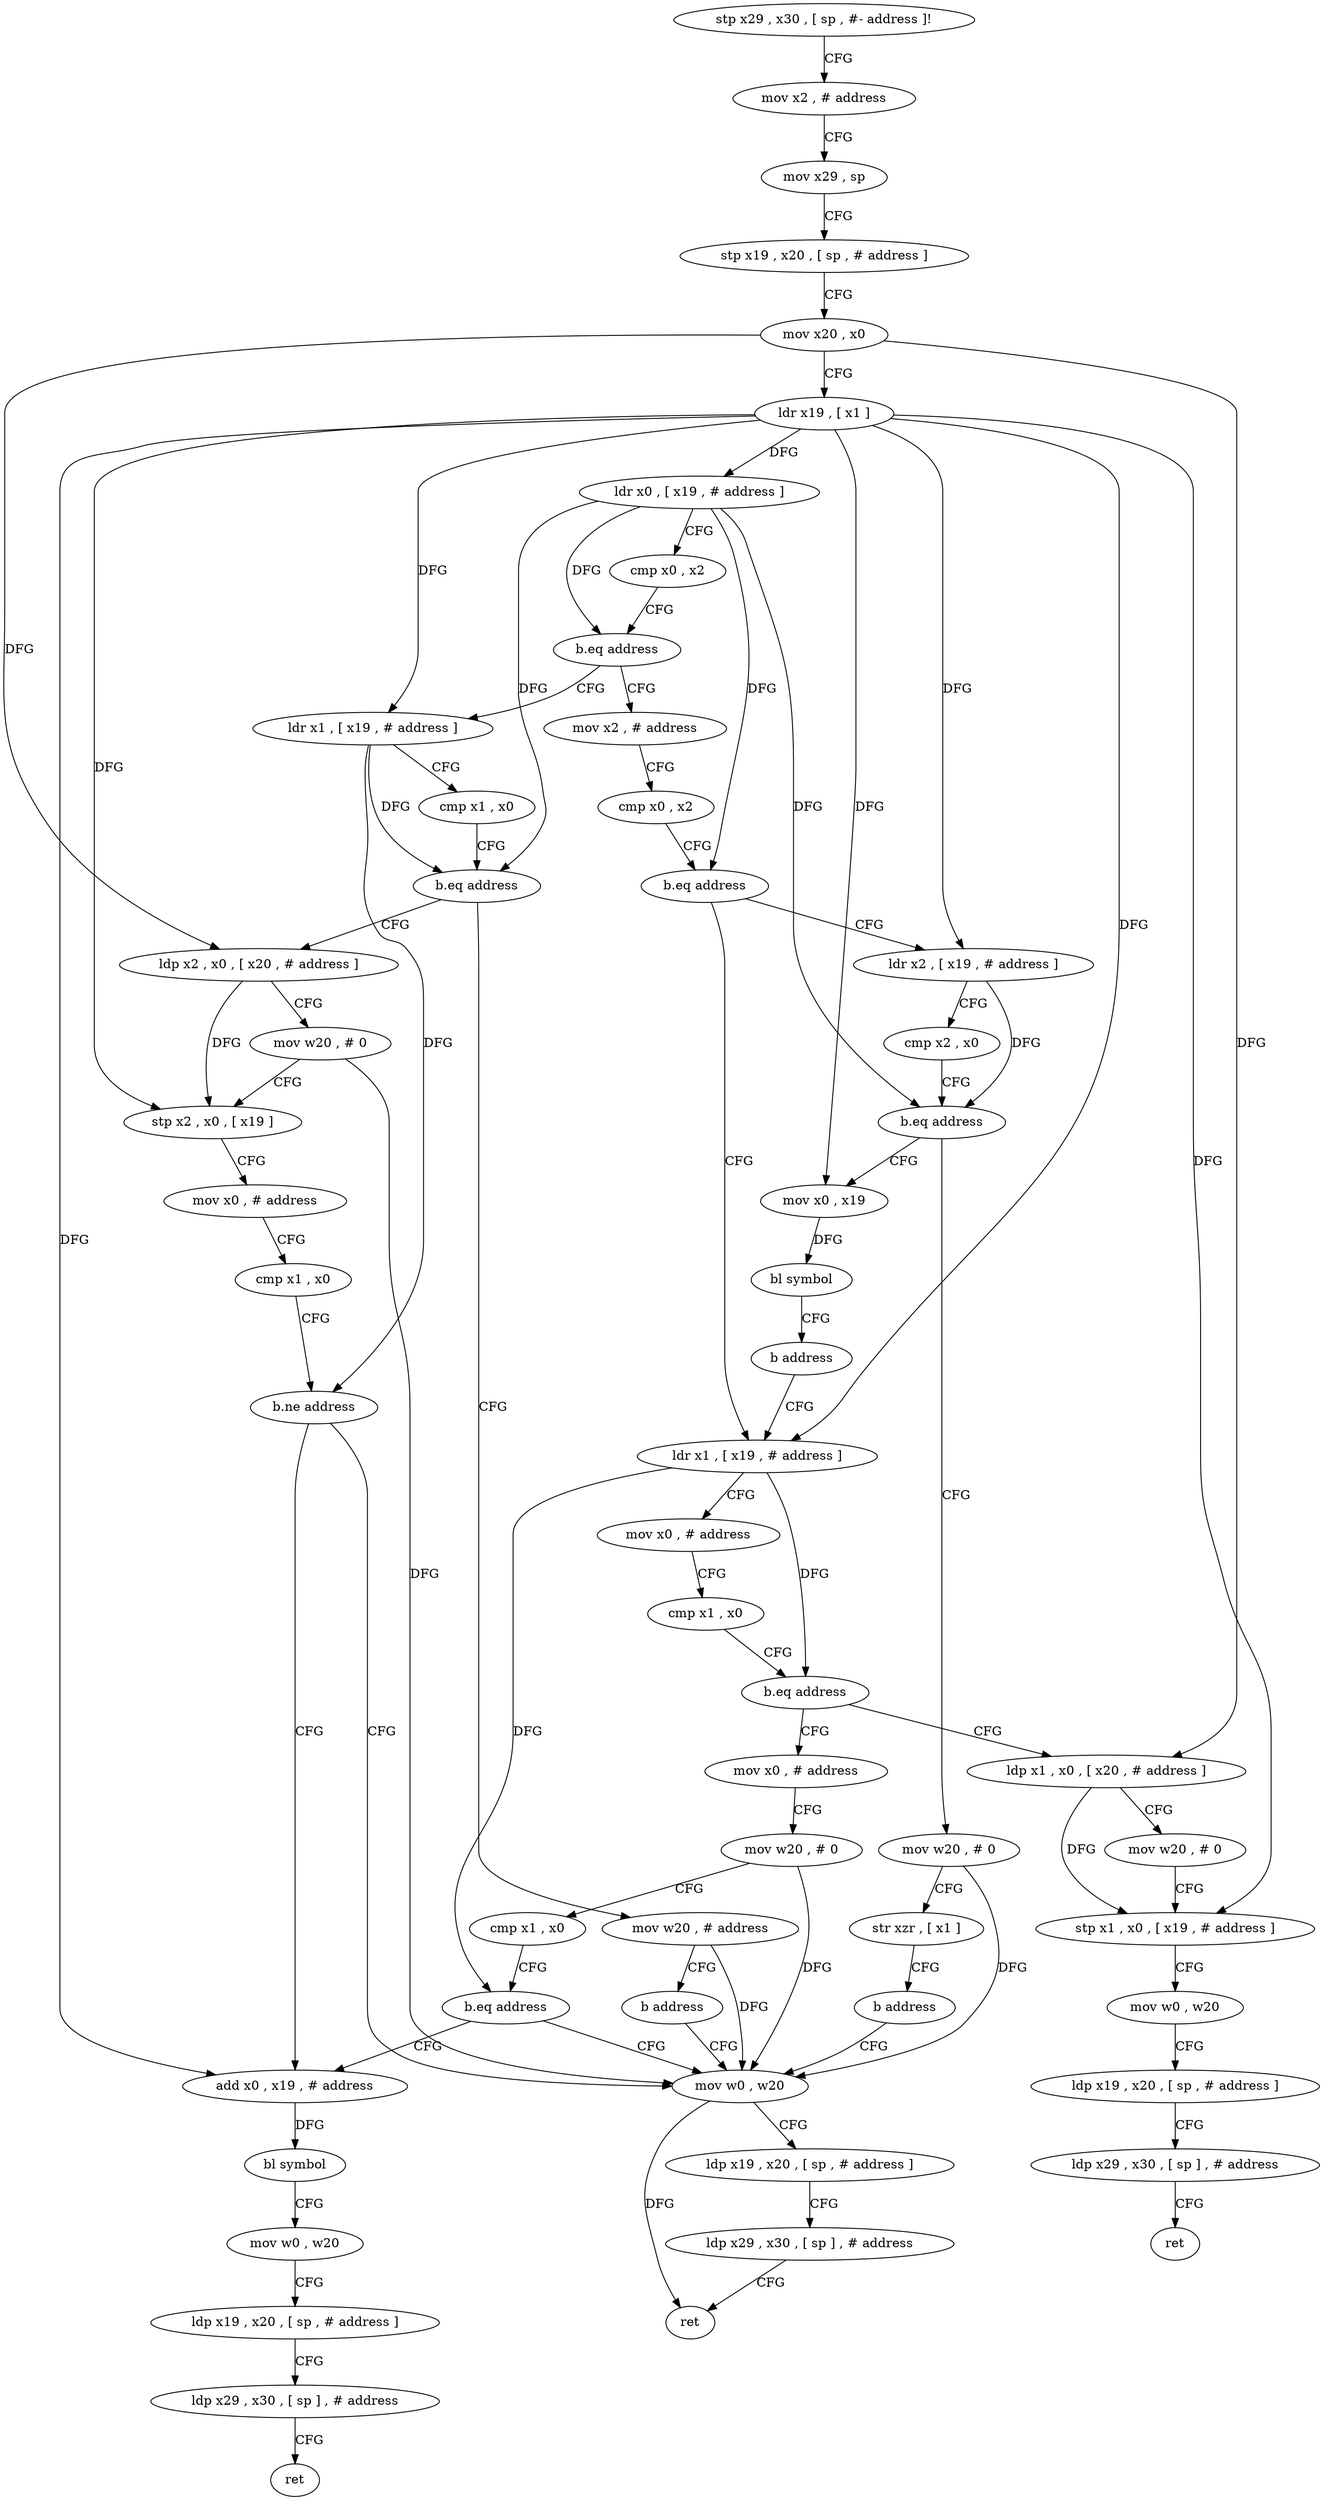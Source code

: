 digraph "func" {
"4284408" [label = "stp x29 , x30 , [ sp , #- address ]!" ]
"4284412" [label = "mov x2 , # address" ]
"4284416" [label = "mov x29 , sp" ]
"4284420" [label = "stp x19 , x20 , [ sp , # address ]" ]
"4284424" [label = "mov x20 , x0" ]
"4284428" [label = "ldr x19 , [ x1 ]" ]
"4284432" [label = "ldr x0 , [ x19 , # address ]" ]
"4284436" [label = "cmp x0 , x2" ]
"4284440" [label = "b.eq address" ]
"4284528" [label = "ldr x1 , [ x19 , # address ]" ]
"4284444" [label = "mov x2 , # address" ]
"4284532" [label = "cmp x1 , x0" ]
"4284536" [label = "b.eq address" ]
"4284624" [label = "mov w20 , # address" ]
"4284540" [label = "ldp x2 , x0 , [ x20 , # address ]" ]
"4284448" [label = "cmp x0 , x2" ]
"4284452" [label = "b.eq address" ]
"4284504" [label = "ldr x2 , [ x19 , # address ]" ]
"4284456" [label = "ldr x1 , [ x19 , # address ]" ]
"4284628" [label = "b address" ]
"4284488" [label = "mov w0 , w20" ]
"4284544" [label = "mov w20 , # 0" ]
"4284548" [label = "stp x2 , x0 , [ x19 ]" ]
"4284552" [label = "mov x0 , # address" ]
"4284556" [label = "cmp x1 , x0" ]
"4284560" [label = "b.ne address" ]
"4284564" [label = "add x0 , x19 , # address" ]
"4284508" [label = "cmp x2 , x0" ]
"4284512" [label = "b.eq address" ]
"4284632" [label = "mov w20 , # 0" ]
"4284516" [label = "mov x0 , x19" ]
"4284460" [label = "mov x0 , # address" ]
"4284464" [label = "cmp x1 , x0" ]
"4284468" [label = "b.eq address" ]
"4284592" [label = "ldp x1 , x0 , [ x20 , # address ]" ]
"4284472" [label = "mov x0 , # address" ]
"4284492" [label = "ldp x19 , x20 , [ sp , # address ]" ]
"4284496" [label = "ldp x29 , x30 , [ sp ] , # address" ]
"4284500" [label = "ret" ]
"4284568" [label = "bl symbol" ]
"4284572" [label = "mov w0 , w20" ]
"4284576" [label = "ldp x19 , x20 , [ sp , # address ]" ]
"4284580" [label = "ldp x29 , x30 , [ sp ] , # address" ]
"4284584" [label = "ret" ]
"4284636" [label = "str xzr , [ x1 ]" ]
"4284640" [label = "b address" ]
"4284520" [label = "bl symbol" ]
"4284524" [label = "b address" ]
"4284596" [label = "mov w20 , # 0" ]
"4284600" [label = "stp x1 , x0 , [ x19 , # address ]" ]
"4284604" [label = "mov w0 , w20" ]
"4284608" [label = "ldp x19 , x20 , [ sp , # address ]" ]
"4284612" [label = "ldp x29 , x30 , [ sp ] , # address" ]
"4284616" [label = "ret" ]
"4284476" [label = "mov w20 , # 0" ]
"4284480" [label = "cmp x1 , x0" ]
"4284484" [label = "b.eq address" ]
"4284408" -> "4284412" [ label = "CFG" ]
"4284412" -> "4284416" [ label = "CFG" ]
"4284416" -> "4284420" [ label = "CFG" ]
"4284420" -> "4284424" [ label = "CFG" ]
"4284424" -> "4284428" [ label = "CFG" ]
"4284424" -> "4284540" [ label = "DFG" ]
"4284424" -> "4284592" [ label = "DFG" ]
"4284428" -> "4284432" [ label = "DFG" ]
"4284428" -> "4284528" [ label = "DFG" ]
"4284428" -> "4284548" [ label = "DFG" ]
"4284428" -> "4284504" [ label = "DFG" ]
"4284428" -> "4284456" [ label = "DFG" ]
"4284428" -> "4284564" [ label = "DFG" ]
"4284428" -> "4284516" [ label = "DFG" ]
"4284428" -> "4284600" [ label = "DFG" ]
"4284432" -> "4284436" [ label = "CFG" ]
"4284432" -> "4284440" [ label = "DFG" ]
"4284432" -> "4284536" [ label = "DFG" ]
"4284432" -> "4284452" [ label = "DFG" ]
"4284432" -> "4284512" [ label = "DFG" ]
"4284436" -> "4284440" [ label = "CFG" ]
"4284440" -> "4284528" [ label = "CFG" ]
"4284440" -> "4284444" [ label = "CFG" ]
"4284528" -> "4284532" [ label = "CFG" ]
"4284528" -> "4284536" [ label = "DFG" ]
"4284528" -> "4284560" [ label = "DFG" ]
"4284444" -> "4284448" [ label = "CFG" ]
"4284532" -> "4284536" [ label = "CFG" ]
"4284536" -> "4284624" [ label = "CFG" ]
"4284536" -> "4284540" [ label = "CFG" ]
"4284624" -> "4284628" [ label = "CFG" ]
"4284624" -> "4284488" [ label = "DFG" ]
"4284540" -> "4284544" [ label = "CFG" ]
"4284540" -> "4284548" [ label = "DFG" ]
"4284448" -> "4284452" [ label = "CFG" ]
"4284452" -> "4284504" [ label = "CFG" ]
"4284452" -> "4284456" [ label = "CFG" ]
"4284504" -> "4284508" [ label = "CFG" ]
"4284504" -> "4284512" [ label = "DFG" ]
"4284456" -> "4284460" [ label = "CFG" ]
"4284456" -> "4284468" [ label = "DFG" ]
"4284456" -> "4284484" [ label = "DFG" ]
"4284628" -> "4284488" [ label = "CFG" ]
"4284488" -> "4284492" [ label = "CFG" ]
"4284488" -> "4284500" [ label = "DFG" ]
"4284544" -> "4284548" [ label = "CFG" ]
"4284544" -> "4284488" [ label = "DFG" ]
"4284548" -> "4284552" [ label = "CFG" ]
"4284552" -> "4284556" [ label = "CFG" ]
"4284556" -> "4284560" [ label = "CFG" ]
"4284560" -> "4284488" [ label = "CFG" ]
"4284560" -> "4284564" [ label = "CFG" ]
"4284564" -> "4284568" [ label = "DFG" ]
"4284508" -> "4284512" [ label = "CFG" ]
"4284512" -> "4284632" [ label = "CFG" ]
"4284512" -> "4284516" [ label = "CFG" ]
"4284632" -> "4284636" [ label = "CFG" ]
"4284632" -> "4284488" [ label = "DFG" ]
"4284516" -> "4284520" [ label = "DFG" ]
"4284460" -> "4284464" [ label = "CFG" ]
"4284464" -> "4284468" [ label = "CFG" ]
"4284468" -> "4284592" [ label = "CFG" ]
"4284468" -> "4284472" [ label = "CFG" ]
"4284592" -> "4284596" [ label = "CFG" ]
"4284592" -> "4284600" [ label = "DFG" ]
"4284472" -> "4284476" [ label = "CFG" ]
"4284492" -> "4284496" [ label = "CFG" ]
"4284496" -> "4284500" [ label = "CFG" ]
"4284568" -> "4284572" [ label = "CFG" ]
"4284572" -> "4284576" [ label = "CFG" ]
"4284576" -> "4284580" [ label = "CFG" ]
"4284580" -> "4284584" [ label = "CFG" ]
"4284636" -> "4284640" [ label = "CFG" ]
"4284640" -> "4284488" [ label = "CFG" ]
"4284520" -> "4284524" [ label = "CFG" ]
"4284524" -> "4284456" [ label = "CFG" ]
"4284596" -> "4284600" [ label = "CFG" ]
"4284600" -> "4284604" [ label = "CFG" ]
"4284604" -> "4284608" [ label = "CFG" ]
"4284608" -> "4284612" [ label = "CFG" ]
"4284612" -> "4284616" [ label = "CFG" ]
"4284476" -> "4284480" [ label = "CFG" ]
"4284476" -> "4284488" [ label = "DFG" ]
"4284480" -> "4284484" [ label = "CFG" ]
"4284484" -> "4284564" [ label = "CFG" ]
"4284484" -> "4284488" [ label = "CFG" ]
}
